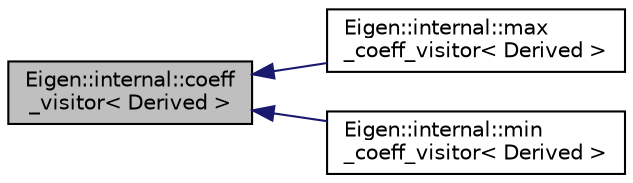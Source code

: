 digraph "Eigen::internal::coeff_visitor&lt; Derived &gt;"
{
  edge [fontname="Helvetica",fontsize="10",labelfontname="Helvetica",labelfontsize="10"];
  node [fontname="Helvetica",fontsize="10",shape=record];
  rankdir="LR";
  Node1 [label="Eigen::internal::coeff\l_visitor\< Derived \>",height=0.2,width=0.4,color="black", fillcolor="grey75", style="filled" fontcolor="black"];
  Node1 -> Node2 [dir="back",color="midnightblue",fontsize="10",style="solid",fontname="Helvetica"];
  Node2 [label="Eigen::internal::max\l_coeff_visitor\< Derived \>",height=0.2,width=0.4,color="black", fillcolor="white", style="filled",URL="$structEigen_1_1internal_1_1max__coeff__visitor.html"];
  Node1 -> Node3 [dir="back",color="midnightblue",fontsize="10",style="solid",fontname="Helvetica"];
  Node3 [label="Eigen::internal::min\l_coeff_visitor\< Derived \>",height=0.2,width=0.4,color="black", fillcolor="white", style="filled",URL="$structEigen_1_1internal_1_1min__coeff__visitor.html"];
}
